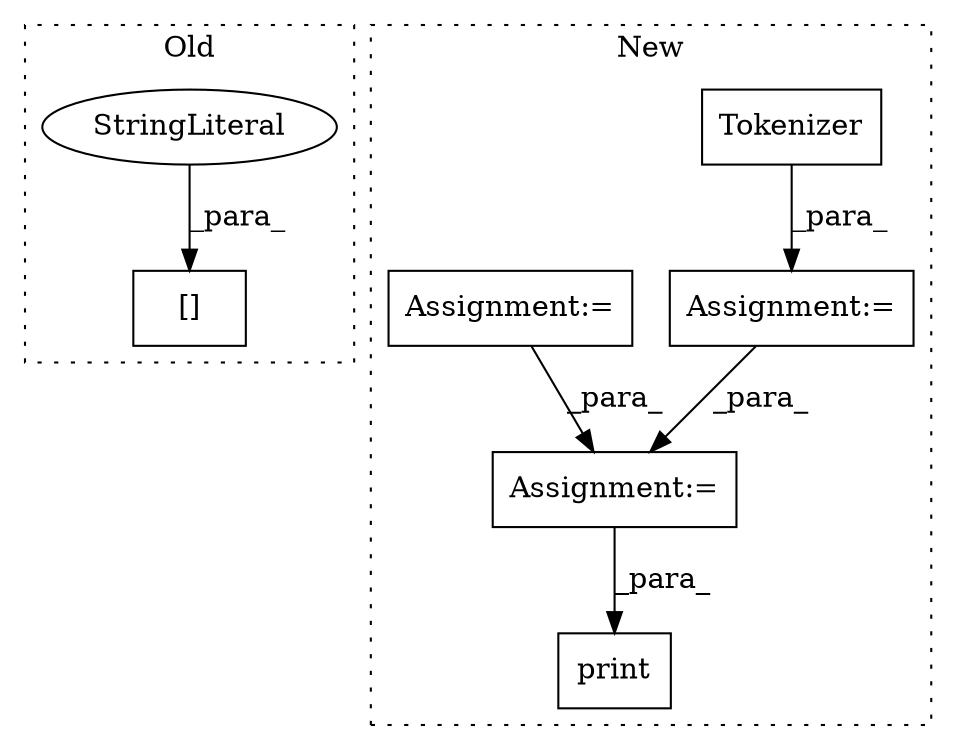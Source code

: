 digraph G {
subgraph cluster0 {
1 [label="[]" a="2" s="214,230" l="9,1" shape="box"];
3 [label="StringLiteral" a="45" s="223" l="7" shape="ellipse"];
label = "Old";
style="dotted";
}
subgraph cluster1 {
2 [label="Tokenizer" a="32" s="497,532" l="10,1" shape="box"];
4 [label="print" a="32" s="895,945" l="6,1" shape="box"];
5 [label="Assignment:=" a="7" s="723" l="1" shape="box"];
6 [label="Assignment:=" a="7" s="860" l="1" shape="box"];
7 [label="Assignment:=" a="7" s="496" l="1" shape="box"];
label = "New";
style="dotted";
}
2 -> 7 [label="_para_"];
3 -> 1 [label="_para_"];
5 -> 6 [label="_para_"];
6 -> 4 [label="_para_"];
7 -> 6 [label="_para_"];
}